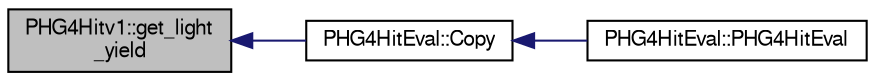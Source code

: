 digraph "PHG4Hitv1::get_light_yield"
{
  bgcolor="transparent";
  edge [fontname="FreeSans",fontsize="10",labelfontname="FreeSans",labelfontsize="10"];
  node [fontname="FreeSans",fontsize="10",shape=record];
  rankdir="LR";
  Node1 [label="PHG4Hitv1::get_light\l_yield",height=0.2,width=0.4,color="black", fillcolor="grey75", style="filled" fontcolor="black"];
  Node1 -> Node2 [dir="back",color="midnightblue",fontsize="10",style="solid",fontname="FreeSans"];
  Node2 [label="PHG4HitEval::Copy",height=0.2,width=0.4,color="black",URL="$d5/d60/classPHG4HitEval.html#a738e731dc05b258c3daa36b86cfe5880"];
  Node2 -> Node3 [dir="back",color="midnightblue",fontsize="10",style="solid",fontname="FreeSans"];
  Node3 [label="PHG4HitEval::PHG4HitEval",height=0.2,width=0.4,color="black",URL="$d5/d60/classPHG4HitEval.html#a2e7bc9a1230620c6f330731d0d420036"];
}
